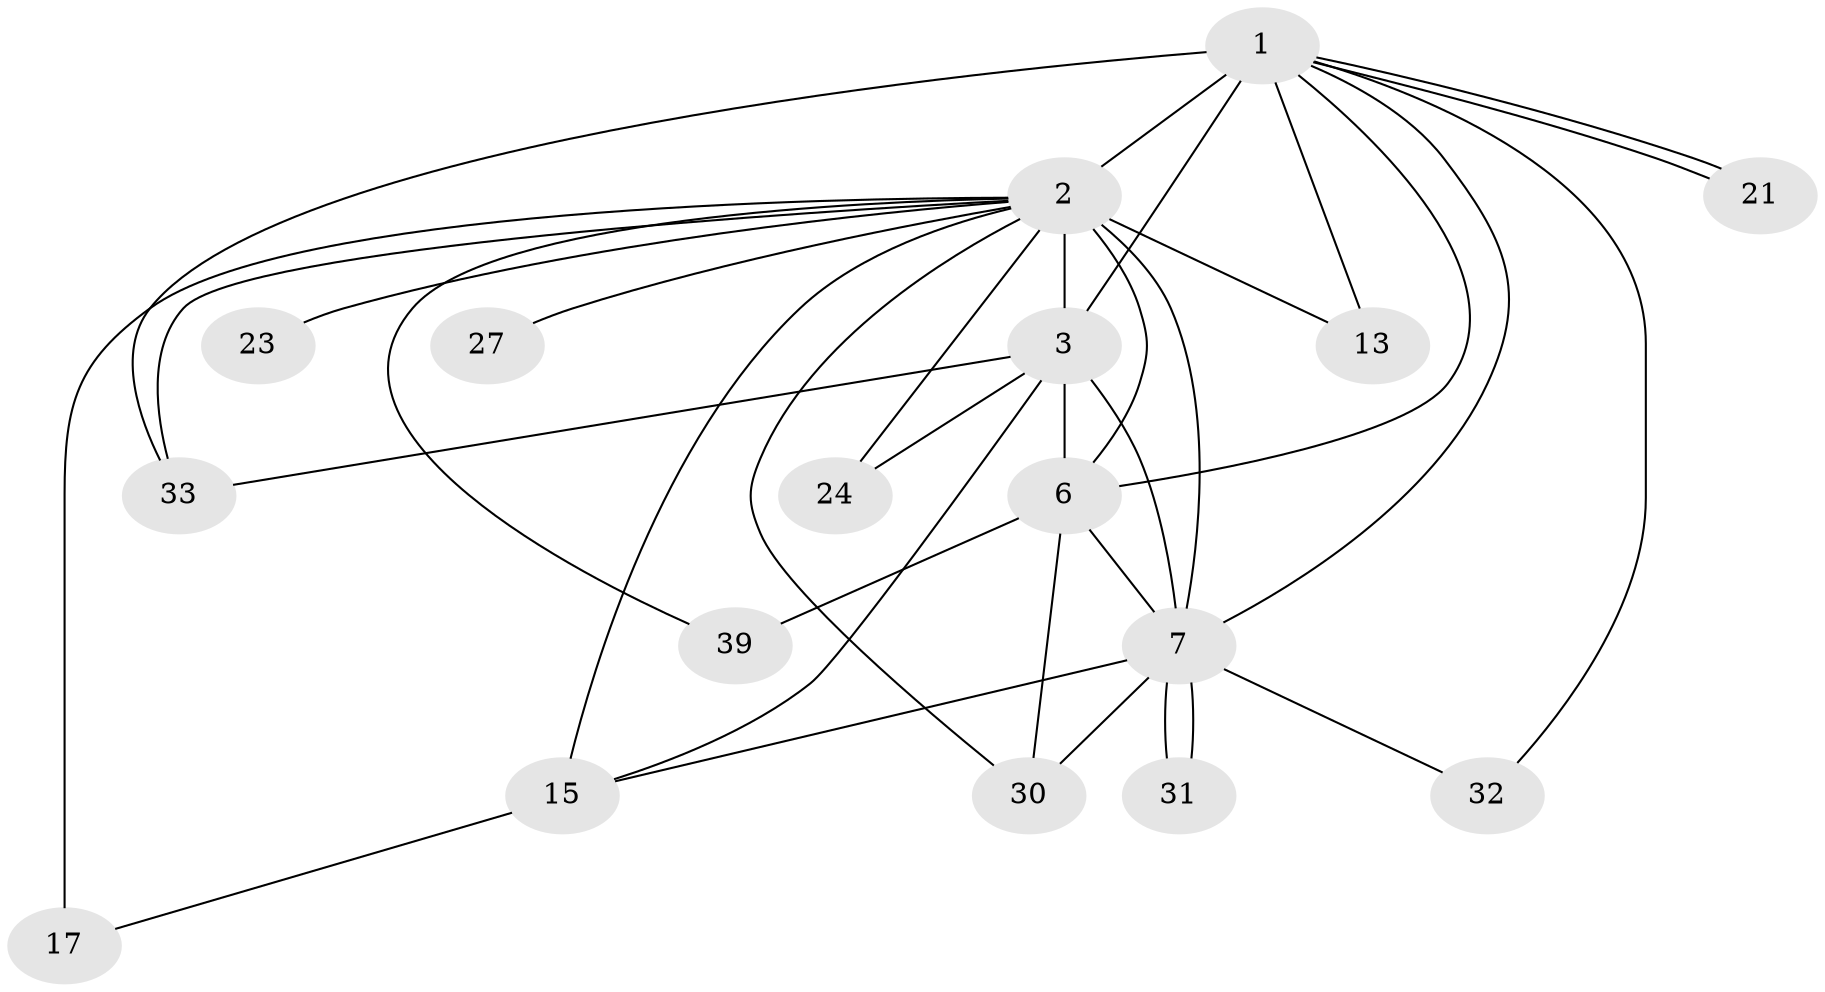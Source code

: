 // original degree distribution, {16: 0.03389830508474576, 11: 0.01694915254237288, 17: 0.03389830508474576, 21: 0.01694915254237288, 22: 0.01694915254237288, 18: 0.01694915254237288, 10: 0.01694915254237288, 13: 0.01694915254237288, 3: 0.1694915254237288, 5: 0.05084745762711865, 2: 0.559322033898305, 6: 0.01694915254237288, 4: 0.03389830508474576}
// Generated by graph-tools (version 1.1) at 2025/17/03/04/25 18:17:32]
// undirected, 17 vertices, 35 edges
graph export_dot {
graph [start="1"]
  node [color=gray90,style=filled];
  1 [super="+25+19"];
  2 [super="+56+4+8+34+42"];
  3 [super="+18+5+10"];
  6 [super="+45+46"];
  7 [super="+20+29+12+44"];
  13;
  15 [super="+36"];
  17 [super="+40"];
  21;
  23;
  24;
  27 [super="+43"];
  30 [super="+47"];
  31;
  32;
  33;
  39;
  1 -- 2 [weight=5];
  1 -- 3 [weight=3];
  1 -- 6 [weight=3];
  1 -- 7 [weight=2];
  1 -- 13;
  1 -- 21;
  1 -- 21;
  1 -- 32;
  1 -- 33;
  2 -- 3 [weight=16];
  2 -- 6 [weight=7];
  2 -- 7 [weight=5];
  2 -- 17 [weight=2];
  2 -- 15 [weight=5];
  2 -- 13;
  2 -- 23;
  2 -- 24;
  2 -- 27 [weight=3];
  2 -- 30;
  2 -- 33;
  2 -- 39;
  3 -- 6 [weight=6];
  3 -- 7 [weight=8];
  3 -- 33;
  3 -- 15 [weight=2];
  3 -- 24;
  6 -- 7 [weight=4];
  6 -- 39;
  6 -- 30;
  7 -- 15;
  7 -- 31;
  7 -- 31;
  7 -- 32;
  7 -- 30;
  15 -- 17;
}
